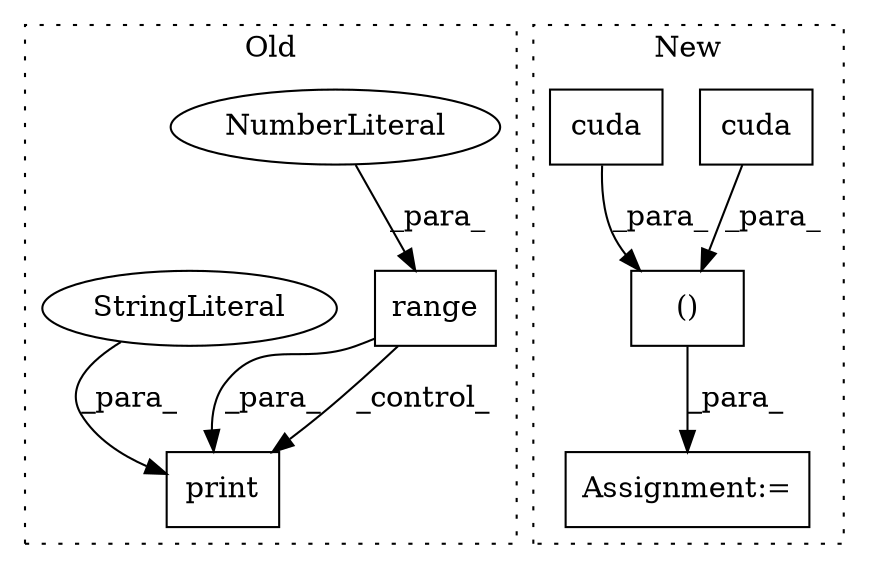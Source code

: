 digraph G {
subgraph cluster0 {
1 [label="print" a="32" s="2431,2472" l="6,1" shape="box"];
6 [label="range" a="32" s="2032,2043" l="6,1" shape="box"];
7 [label="NumberLiteral" a="34" s="2040" l="3" shape="ellipse"];
8 [label="StringLiteral" a="45" s="2437" l="6" shape="ellipse"];
label = "Old";
style="dotted";
}
subgraph cluster1 {
2 [label="cuda" a="32" s="1427" l="6" shape="box"];
3 [label="()" a="106" s="1388" l="45" shape="box"];
4 [label="cuda" a="32" s="1399" l="6" shape="box"];
5 [label="Assignment:=" a="7" s="1379" l="9" shape="box"];
label = "New";
style="dotted";
}
2 -> 3 [label="_para_"];
3 -> 5 [label="_para_"];
4 -> 3 [label="_para_"];
6 -> 1 [label="_para_"];
6 -> 1 [label="_control_"];
7 -> 6 [label="_para_"];
8 -> 1 [label="_para_"];
}